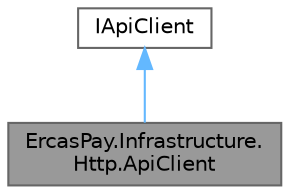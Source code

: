 digraph "ErcasPay.Infrastructure.Http.ApiClient"
{
 // LATEX_PDF_SIZE
  bgcolor="transparent";
  edge [fontname=Helvetica,fontsize=10,labelfontname=Helvetica,labelfontsize=10];
  node [fontname=Helvetica,fontsize=10,shape=box,height=0.2,width=0.4];
  Node1 [id="Node000001",label="ErcasPay.Infrastructure.\lHttp.ApiClient",height=0.2,width=0.4,color="gray40", fillcolor="grey60", style="filled", fontcolor="black",tooltip="HTTP Client for interacting with ErcasPay API."];
  Node2 -> Node1 [id="edge1_Node000001_Node000002",dir="back",color="steelblue1",style="solid",tooltip=" "];
  Node2 [id="Node000002",label="IApiClient",height=0.2,width=0.4,color="gray40", fillcolor="white", style="filled",URL="$interfaceErcasPay_1_1Infrastructure_1_1Http_1_1IApiClient.html",tooltip="HTTP Client interface for interacting with ErcasPay API."];
}
